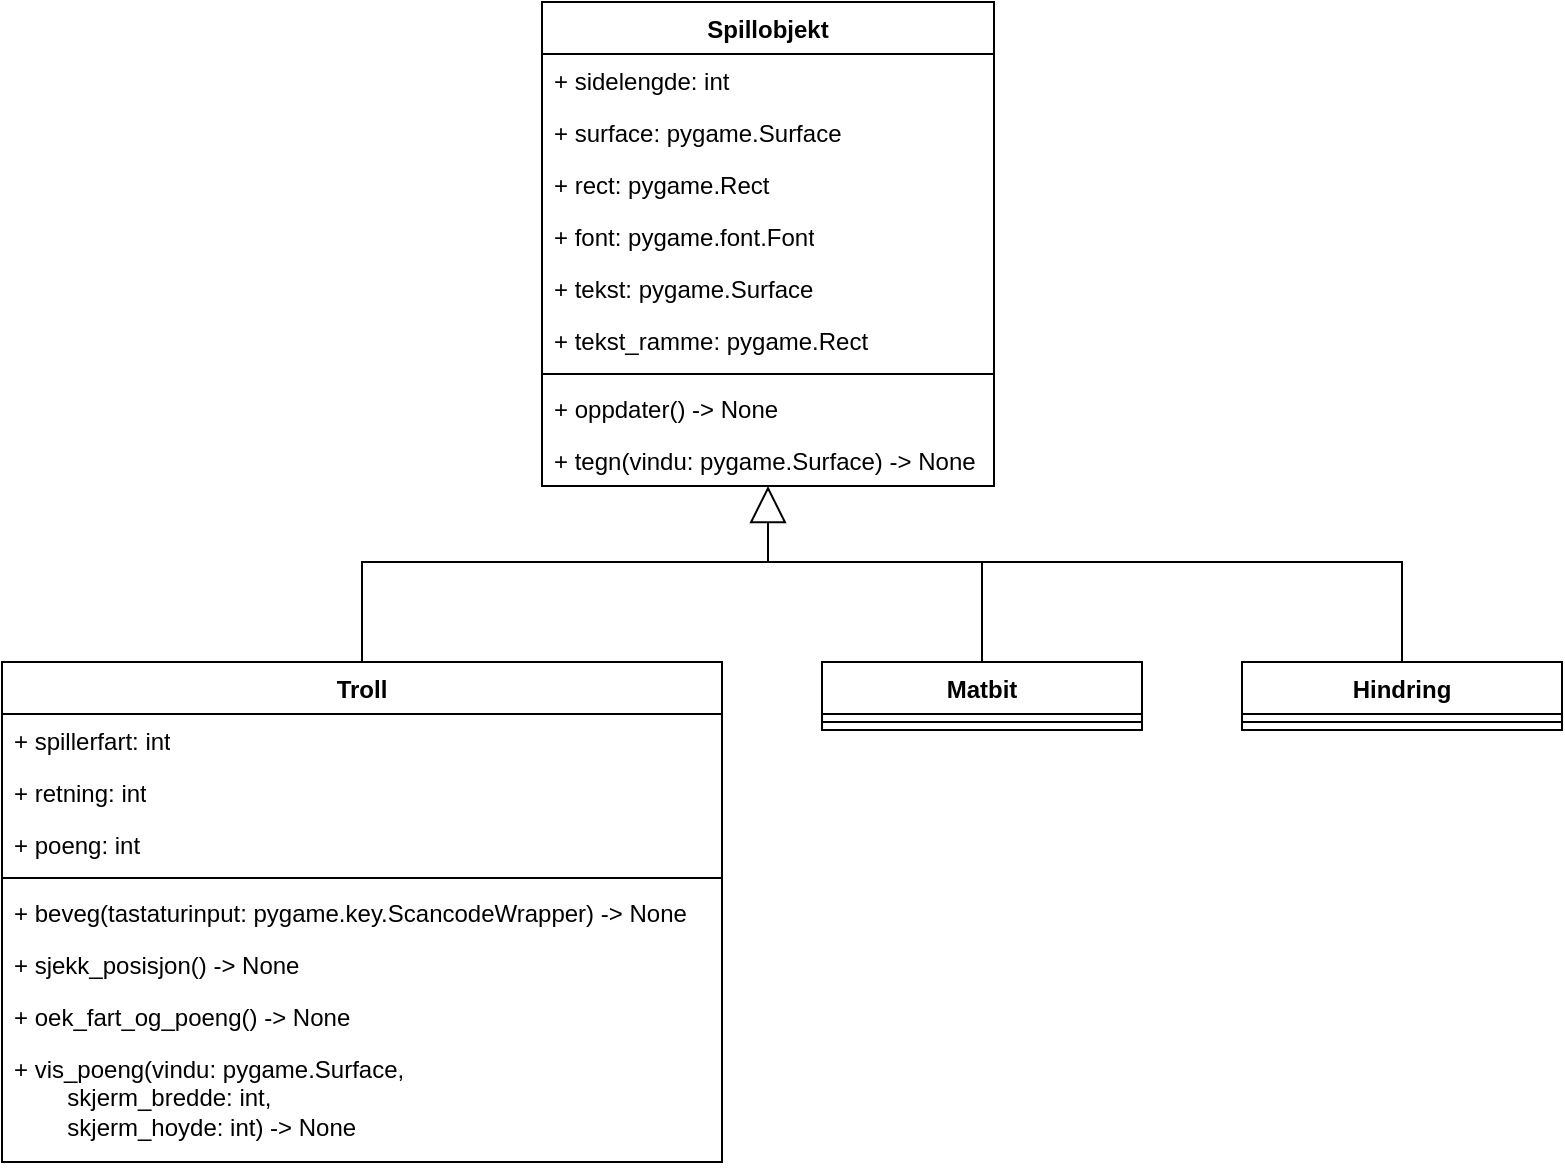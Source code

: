 <mxfile version="24.2.5" type="device">
  <diagram name="Page-1" id="jxHCq-29UXJGgRkWDg-y">
    <mxGraphModel dx="1193" dy="755" grid="1" gridSize="10" guides="1" tooltips="1" connect="1" arrows="1" fold="1" page="1" pageScale="1" pageWidth="827" pageHeight="1169" math="0" shadow="0">
      <root>
        <mxCell id="0" />
        <mxCell id="1" parent="0" />
        <mxCell id="75r6saJk0ArLQQex_pKy-1" value="Spillobjekt" style="swimlane;fontStyle=1;align=center;verticalAlign=top;childLayout=stackLayout;horizontal=1;startSize=26;horizontalStack=0;resizeParent=1;resizeParentMax=0;resizeLast=0;collapsible=1;marginBottom=0;whiteSpace=wrap;html=1;" vertex="1" parent="1">
          <mxGeometry x="293" y="80" width="226" height="242" as="geometry" />
        </mxCell>
        <mxCell id="75r6saJk0ArLQQex_pKy-2" value="+ sidelengde: int" style="text;strokeColor=none;fillColor=none;align=left;verticalAlign=top;spacingLeft=4;spacingRight=4;overflow=hidden;rotatable=0;points=[[0,0.5],[1,0.5]];portConstraint=eastwest;whiteSpace=wrap;html=1;" vertex="1" parent="75r6saJk0ArLQQex_pKy-1">
          <mxGeometry y="26" width="226" height="26" as="geometry" />
        </mxCell>
        <mxCell id="75r6saJk0ArLQQex_pKy-9" value="+ surface: pygame.Surface" style="text;strokeColor=none;fillColor=none;align=left;verticalAlign=top;spacingLeft=4;spacingRight=4;overflow=hidden;rotatable=0;points=[[0,0.5],[1,0.5]];portConstraint=eastwest;whiteSpace=wrap;html=1;" vertex="1" parent="75r6saJk0ArLQQex_pKy-1">
          <mxGeometry y="52" width="226" height="26" as="geometry" />
        </mxCell>
        <mxCell id="75r6saJk0ArLQQex_pKy-10" value="+ rect: pygame.Rect" style="text;strokeColor=none;fillColor=none;align=left;verticalAlign=top;spacingLeft=4;spacingRight=4;overflow=hidden;rotatable=0;points=[[0,0.5],[1,0.5]];portConstraint=eastwest;whiteSpace=wrap;html=1;" vertex="1" parent="75r6saJk0ArLQQex_pKy-1">
          <mxGeometry y="78" width="226" height="26" as="geometry" />
        </mxCell>
        <mxCell id="75r6saJk0ArLQQex_pKy-11" value="+ font: pygame.font.Font" style="text;strokeColor=none;fillColor=none;align=left;verticalAlign=top;spacingLeft=4;spacingRight=4;overflow=hidden;rotatable=0;points=[[0,0.5],[1,0.5]];portConstraint=eastwest;whiteSpace=wrap;html=1;" vertex="1" parent="75r6saJk0ArLQQex_pKy-1">
          <mxGeometry y="104" width="226" height="26" as="geometry" />
        </mxCell>
        <mxCell id="75r6saJk0ArLQQex_pKy-35" value="+ tekst: pygame.Surface" style="text;strokeColor=none;fillColor=none;align=left;verticalAlign=top;spacingLeft=4;spacingRight=4;overflow=hidden;rotatable=0;points=[[0,0.5],[1,0.5]];portConstraint=eastwest;whiteSpace=wrap;html=1;" vertex="1" parent="75r6saJk0ArLQQex_pKy-1">
          <mxGeometry y="130" width="226" height="26" as="geometry" />
        </mxCell>
        <mxCell id="75r6saJk0ArLQQex_pKy-12" value="+ tekst_ramme: pygame.Rect" style="text;strokeColor=none;fillColor=none;align=left;verticalAlign=top;spacingLeft=4;spacingRight=4;overflow=hidden;rotatable=0;points=[[0,0.5],[1,0.5]];portConstraint=eastwest;whiteSpace=wrap;html=1;" vertex="1" parent="75r6saJk0ArLQQex_pKy-1">
          <mxGeometry y="156" width="226" height="26" as="geometry" />
        </mxCell>
        <mxCell id="75r6saJk0ArLQQex_pKy-3" value="" style="line;strokeWidth=1;fillColor=none;align=left;verticalAlign=middle;spacingTop=-1;spacingLeft=3;spacingRight=3;rotatable=0;labelPosition=right;points=[];portConstraint=eastwest;strokeColor=inherit;" vertex="1" parent="75r6saJk0ArLQQex_pKy-1">
          <mxGeometry y="182" width="226" height="8" as="geometry" />
        </mxCell>
        <mxCell id="75r6saJk0ArLQQex_pKy-4" value="+ oppdater() -&amp;gt; None" style="text;strokeColor=none;fillColor=none;align=left;verticalAlign=top;spacingLeft=4;spacingRight=4;overflow=hidden;rotatable=0;points=[[0,0.5],[1,0.5]];portConstraint=eastwest;whiteSpace=wrap;html=1;" vertex="1" parent="75r6saJk0ArLQQex_pKy-1">
          <mxGeometry y="190" width="226" height="26" as="geometry" />
        </mxCell>
        <mxCell id="75r6saJk0ArLQQex_pKy-15" value="+ tegn(vindu: pygame.Surface) -&amp;gt; None" style="text;strokeColor=none;fillColor=none;align=left;verticalAlign=top;spacingLeft=4;spacingRight=4;overflow=hidden;rotatable=0;points=[[0,0.5],[1,0.5]];portConstraint=eastwest;whiteSpace=wrap;html=1;" vertex="1" parent="75r6saJk0ArLQQex_pKy-1">
          <mxGeometry y="216" width="226" height="26" as="geometry" />
        </mxCell>
        <mxCell id="75r6saJk0ArLQQex_pKy-5" value="Troll" style="swimlane;fontStyle=1;align=center;verticalAlign=top;childLayout=stackLayout;horizontal=1;startSize=26;horizontalStack=0;resizeParent=1;resizeParentMax=0;resizeLast=0;collapsible=1;marginBottom=0;whiteSpace=wrap;html=1;" vertex="1" parent="1">
          <mxGeometry x="23" y="410" width="360" height="250" as="geometry" />
        </mxCell>
        <mxCell id="75r6saJk0ArLQQex_pKy-6" value="+ spillerfart: int" style="text;strokeColor=none;fillColor=none;align=left;verticalAlign=top;spacingLeft=4;spacingRight=4;overflow=hidden;rotatable=0;points=[[0,0.5],[1,0.5]];portConstraint=eastwest;whiteSpace=wrap;html=1;" vertex="1" parent="75r6saJk0ArLQQex_pKy-5">
          <mxGeometry y="26" width="360" height="26" as="geometry" />
        </mxCell>
        <mxCell id="75r6saJk0ArLQQex_pKy-16" value="+ retning: int" style="text;strokeColor=none;fillColor=none;align=left;verticalAlign=top;spacingLeft=4;spacingRight=4;overflow=hidden;rotatable=0;points=[[0,0.5],[1,0.5]];portConstraint=eastwest;whiteSpace=wrap;html=1;" vertex="1" parent="75r6saJk0ArLQQex_pKy-5">
          <mxGeometry y="52" width="360" height="26" as="geometry" />
        </mxCell>
        <mxCell id="75r6saJk0ArLQQex_pKy-17" value="+ poeng: int" style="text;strokeColor=none;fillColor=none;align=left;verticalAlign=top;spacingLeft=4;spacingRight=4;overflow=hidden;rotatable=0;points=[[0,0.5],[1,0.5]];portConstraint=eastwest;whiteSpace=wrap;html=1;" vertex="1" parent="75r6saJk0ArLQQex_pKy-5">
          <mxGeometry y="78" width="360" height="26" as="geometry" />
        </mxCell>
        <mxCell id="75r6saJk0ArLQQex_pKy-7" value="" style="line;strokeWidth=1;fillColor=none;align=left;verticalAlign=middle;spacingTop=-1;spacingLeft=3;spacingRight=3;rotatable=0;labelPosition=right;points=[];portConstraint=eastwest;strokeColor=inherit;" vertex="1" parent="75r6saJk0ArLQQex_pKy-5">
          <mxGeometry y="104" width="360" height="8" as="geometry" />
        </mxCell>
        <mxCell id="75r6saJk0ArLQQex_pKy-8" value="+ beveg(tastaturinput: pygame.key.ScancodeWrapper) -&amp;gt; None" style="text;strokeColor=none;fillColor=none;align=left;verticalAlign=top;spacingLeft=4;spacingRight=4;overflow=hidden;rotatable=0;points=[[0,0.5],[1,0.5]];portConstraint=eastwest;whiteSpace=wrap;html=1;" vertex="1" parent="75r6saJk0ArLQQex_pKy-5">
          <mxGeometry y="112" width="360" height="26" as="geometry" />
        </mxCell>
        <mxCell id="75r6saJk0ArLQQex_pKy-18" value="+ sjekk_posisjon() -&amp;gt; None" style="text;strokeColor=none;fillColor=none;align=left;verticalAlign=top;spacingLeft=4;spacingRight=4;overflow=hidden;rotatable=0;points=[[0,0.5],[1,0.5]];portConstraint=eastwest;whiteSpace=wrap;html=1;" vertex="1" parent="75r6saJk0ArLQQex_pKy-5">
          <mxGeometry y="138" width="360" height="26" as="geometry" />
        </mxCell>
        <mxCell id="75r6saJk0ArLQQex_pKy-19" value="+ oek_fart_og_poeng() -&amp;gt; None" style="text;strokeColor=none;fillColor=none;align=left;verticalAlign=top;spacingLeft=4;spacingRight=4;overflow=hidden;rotatable=0;points=[[0,0.5],[1,0.5]];portConstraint=eastwest;whiteSpace=wrap;html=1;" vertex="1" parent="75r6saJk0ArLQQex_pKy-5">
          <mxGeometry y="164" width="360" height="26" as="geometry" />
        </mxCell>
        <mxCell id="75r6saJk0ArLQQex_pKy-20" value="+ vis_poeng(vindu: pygame.Surface,&amp;nbsp;&lt;div&gt;&lt;span style=&quot;white-space: pre;&quot;&gt;&#x9;&lt;/span&gt;skjerm_bredde: int,&amp;nbsp;&lt;/div&gt;&lt;div&gt;&lt;span style=&quot;white-space: pre;&quot;&gt;&#x9;&lt;/span&gt;skjerm_hoyde: int) -&amp;gt; None&lt;/div&gt;" style="text;strokeColor=none;fillColor=none;align=left;verticalAlign=top;spacingLeft=4;spacingRight=4;overflow=hidden;rotatable=0;points=[[0,0.5],[1,0.5]];portConstraint=eastwest;whiteSpace=wrap;html=1;" vertex="1" parent="75r6saJk0ArLQQex_pKy-5">
          <mxGeometry y="190" width="360" height="60" as="geometry" />
        </mxCell>
        <mxCell id="75r6saJk0ArLQQex_pKy-21" value="Matbit" style="swimlane;fontStyle=1;align=center;verticalAlign=top;childLayout=stackLayout;horizontal=1;startSize=26;horizontalStack=0;resizeParent=1;resizeParentMax=0;resizeLast=0;collapsible=1;marginBottom=0;whiteSpace=wrap;html=1;" vertex="1" parent="1">
          <mxGeometry x="433" y="410" width="160" height="34" as="geometry" />
        </mxCell>
        <mxCell id="75r6saJk0ArLQQex_pKy-23" value="" style="line;strokeWidth=1;fillColor=none;align=left;verticalAlign=middle;spacingTop=-1;spacingLeft=3;spacingRight=3;rotatable=0;labelPosition=right;points=[];portConstraint=eastwest;strokeColor=inherit;" vertex="1" parent="75r6saJk0ArLQQex_pKy-21">
          <mxGeometry y="26" width="160" height="8" as="geometry" />
        </mxCell>
        <mxCell id="75r6saJk0ArLQQex_pKy-25" value="Hindring" style="swimlane;fontStyle=1;align=center;verticalAlign=top;childLayout=stackLayout;horizontal=1;startSize=26;horizontalStack=0;resizeParent=1;resizeParentMax=0;resizeLast=0;collapsible=1;marginBottom=0;whiteSpace=wrap;html=1;" vertex="1" parent="1">
          <mxGeometry x="643" y="410" width="160" height="34" as="geometry" />
        </mxCell>
        <mxCell id="75r6saJk0ArLQQex_pKy-26" value="" style="line;strokeWidth=1;fillColor=none;align=left;verticalAlign=middle;spacingTop=-1;spacingLeft=3;spacingRight=3;rotatable=0;labelPosition=right;points=[];portConstraint=eastwest;strokeColor=inherit;" vertex="1" parent="75r6saJk0ArLQQex_pKy-25">
          <mxGeometry y="26" width="160" height="8" as="geometry" />
        </mxCell>
        <mxCell id="75r6saJk0ArLQQex_pKy-28" value="" style="endArrow=block;endSize=16;endFill=0;html=1;rounded=0;entryX=0.5;entryY=1;entryDx=0;entryDy=0;exitX=0.5;exitY=0;exitDx=0;exitDy=0;" edge="1" parent="1" source="75r6saJk0ArLQQex_pKy-5" target="75r6saJk0ArLQQex_pKy-1">
          <mxGeometry width="160" relative="1" as="geometry">
            <mxPoint x="213" y="350" as="sourcePoint" />
            <mxPoint x="493" y="330" as="targetPoint" />
            <Array as="points">
              <mxPoint x="203" y="360" />
              <mxPoint x="406" y="360" />
            </Array>
          </mxGeometry>
        </mxCell>
        <mxCell id="75r6saJk0ArLQQex_pKy-33" value="" style="endArrow=none;html=1;rounded=0;entryX=0.5;entryY=0;entryDx=0;entryDy=0;" edge="1" parent="1" target="75r6saJk0ArLQQex_pKy-25">
          <mxGeometry width="50" height="50" relative="1" as="geometry">
            <mxPoint x="363" y="360" as="sourcePoint" />
            <mxPoint x="723" y="390" as="targetPoint" />
            <Array as="points">
              <mxPoint x="723" y="360" />
            </Array>
          </mxGeometry>
        </mxCell>
        <mxCell id="75r6saJk0ArLQQex_pKy-34" value="" style="endArrow=none;html=1;rounded=0;exitX=0.5;exitY=0;exitDx=0;exitDy=0;" edge="1" parent="1" source="75r6saJk0ArLQQex_pKy-21">
          <mxGeometry width="50" height="50" relative="1" as="geometry">
            <mxPoint x="493" y="430" as="sourcePoint" />
            <mxPoint x="353" y="360" as="targetPoint" />
            <Array as="points">
              <mxPoint x="513" y="360" />
            </Array>
          </mxGeometry>
        </mxCell>
      </root>
    </mxGraphModel>
  </diagram>
</mxfile>
